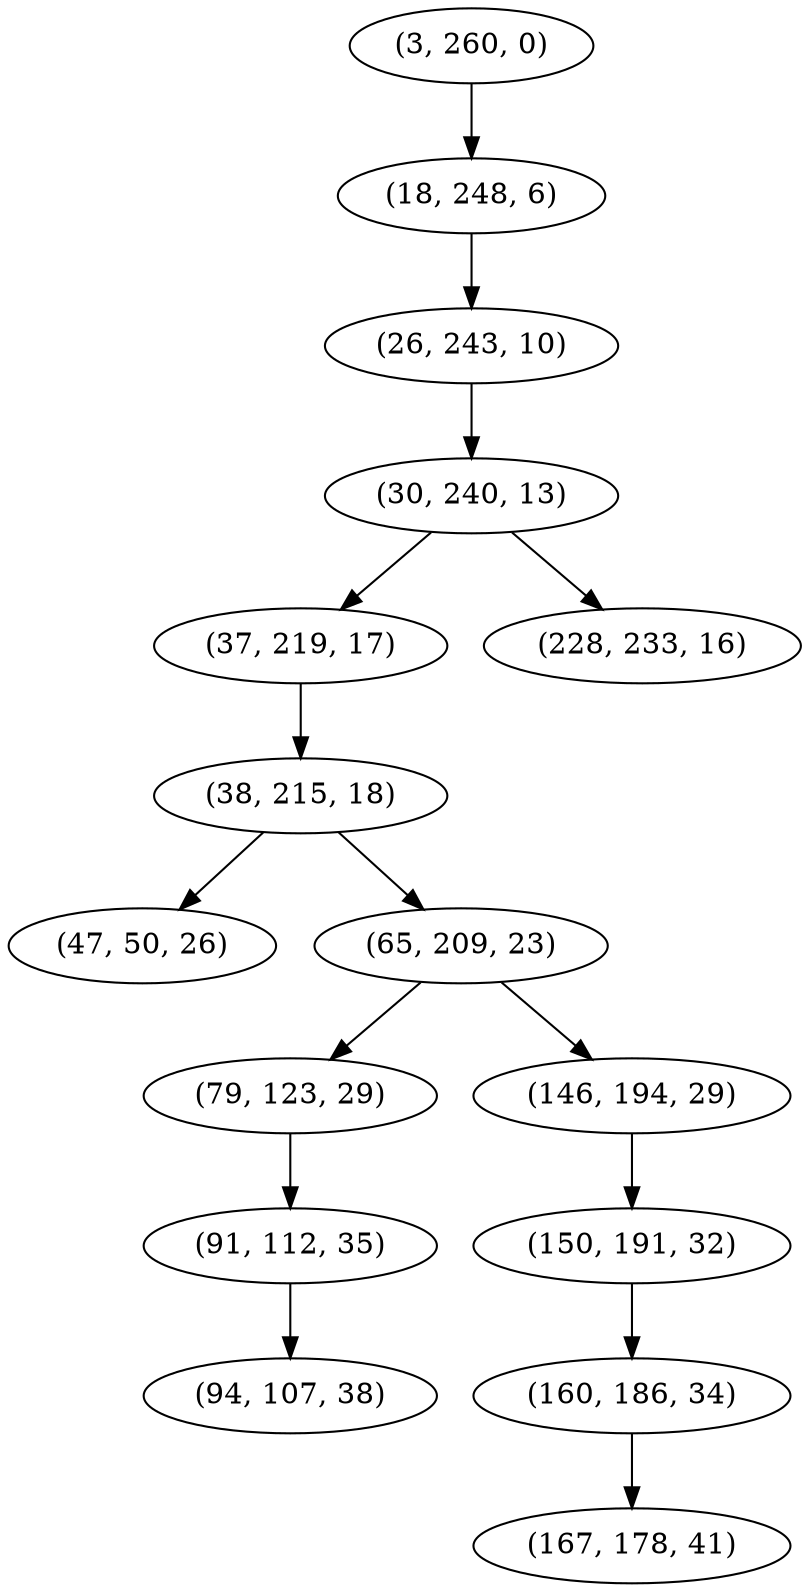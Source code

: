 digraph tree {
    "(3, 260, 0)";
    "(18, 248, 6)";
    "(26, 243, 10)";
    "(30, 240, 13)";
    "(37, 219, 17)";
    "(38, 215, 18)";
    "(47, 50, 26)";
    "(65, 209, 23)";
    "(79, 123, 29)";
    "(91, 112, 35)";
    "(94, 107, 38)";
    "(146, 194, 29)";
    "(150, 191, 32)";
    "(160, 186, 34)";
    "(167, 178, 41)";
    "(228, 233, 16)";
    "(3, 260, 0)" -> "(18, 248, 6)";
    "(18, 248, 6)" -> "(26, 243, 10)";
    "(26, 243, 10)" -> "(30, 240, 13)";
    "(30, 240, 13)" -> "(37, 219, 17)";
    "(30, 240, 13)" -> "(228, 233, 16)";
    "(37, 219, 17)" -> "(38, 215, 18)";
    "(38, 215, 18)" -> "(47, 50, 26)";
    "(38, 215, 18)" -> "(65, 209, 23)";
    "(65, 209, 23)" -> "(79, 123, 29)";
    "(65, 209, 23)" -> "(146, 194, 29)";
    "(79, 123, 29)" -> "(91, 112, 35)";
    "(91, 112, 35)" -> "(94, 107, 38)";
    "(146, 194, 29)" -> "(150, 191, 32)";
    "(150, 191, 32)" -> "(160, 186, 34)";
    "(160, 186, 34)" -> "(167, 178, 41)";
}
